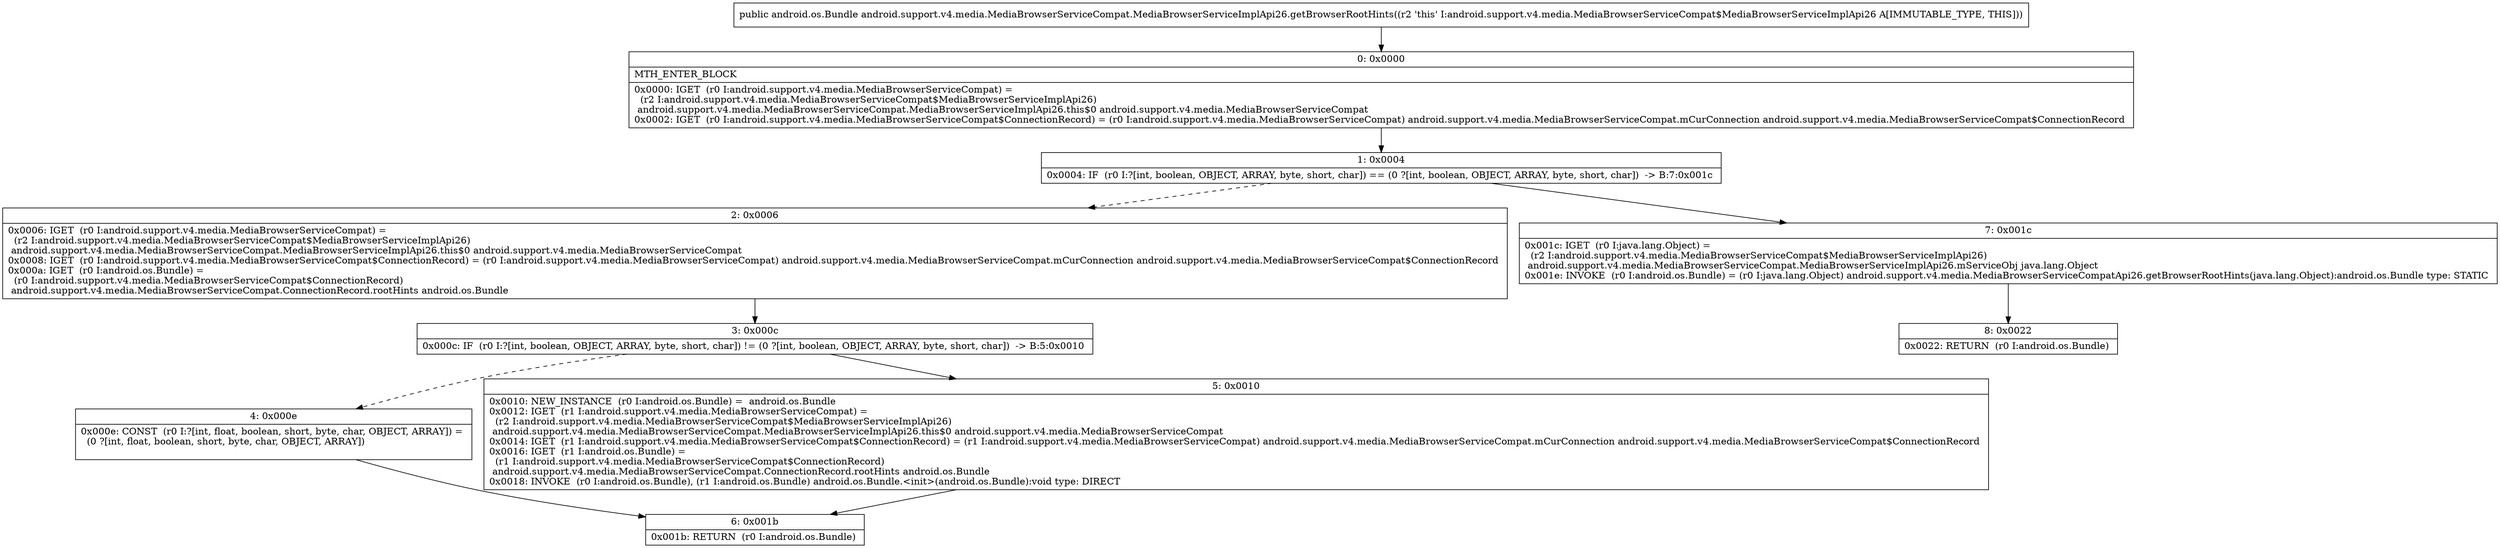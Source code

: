 digraph "CFG forandroid.support.v4.media.MediaBrowserServiceCompat.MediaBrowserServiceImplApi26.getBrowserRootHints()Landroid\/os\/Bundle;" {
Node_0 [shape=record,label="{0\:\ 0x0000|MTH_ENTER_BLOCK\l|0x0000: IGET  (r0 I:android.support.v4.media.MediaBrowserServiceCompat) = \l  (r2 I:android.support.v4.media.MediaBrowserServiceCompat$MediaBrowserServiceImplApi26)\l android.support.v4.media.MediaBrowserServiceCompat.MediaBrowserServiceImplApi26.this$0 android.support.v4.media.MediaBrowserServiceCompat \l0x0002: IGET  (r0 I:android.support.v4.media.MediaBrowserServiceCompat$ConnectionRecord) = (r0 I:android.support.v4.media.MediaBrowserServiceCompat) android.support.v4.media.MediaBrowserServiceCompat.mCurConnection android.support.v4.media.MediaBrowserServiceCompat$ConnectionRecord \l}"];
Node_1 [shape=record,label="{1\:\ 0x0004|0x0004: IF  (r0 I:?[int, boolean, OBJECT, ARRAY, byte, short, char]) == (0 ?[int, boolean, OBJECT, ARRAY, byte, short, char])  \-\> B:7:0x001c \l}"];
Node_2 [shape=record,label="{2\:\ 0x0006|0x0006: IGET  (r0 I:android.support.v4.media.MediaBrowserServiceCompat) = \l  (r2 I:android.support.v4.media.MediaBrowserServiceCompat$MediaBrowserServiceImplApi26)\l android.support.v4.media.MediaBrowserServiceCompat.MediaBrowserServiceImplApi26.this$0 android.support.v4.media.MediaBrowserServiceCompat \l0x0008: IGET  (r0 I:android.support.v4.media.MediaBrowserServiceCompat$ConnectionRecord) = (r0 I:android.support.v4.media.MediaBrowserServiceCompat) android.support.v4.media.MediaBrowserServiceCompat.mCurConnection android.support.v4.media.MediaBrowserServiceCompat$ConnectionRecord \l0x000a: IGET  (r0 I:android.os.Bundle) = \l  (r0 I:android.support.v4.media.MediaBrowserServiceCompat$ConnectionRecord)\l android.support.v4.media.MediaBrowserServiceCompat.ConnectionRecord.rootHints android.os.Bundle \l}"];
Node_3 [shape=record,label="{3\:\ 0x000c|0x000c: IF  (r0 I:?[int, boolean, OBJECT, ARRAY, byte, short, char]) != (0 ?[int, boolean, OBJECT, ARRAY, byte, short, char])  \-\> B:5:0x0010 \l}"];
Node_4 [shape=record,label="{4\:\ 0x000e|0x000e: CONST  (r0 I:?[int, float, boolean, short, byte, char, OBJECT, ARRAY]) = \l  (0 ?[int, float, boolean, short, byte, char, OBJECT, ARRAY])\l \l}"];
Node_5 [shape=record,label="{5\:\ 0x0010|0x0010: NEW_INSTANCE  (r0 I:android.os.Bundle) =  android.os.Bundle \l0x0012: IGET  (r1 I:android.support.v4.media.MediaBrowserServiceCompat) = \l  (r2 I:android.support.v4.media.MediaBrowserServiceCompat$MediaBrowserServiceImplApi26)\l android.support.v4.media.MediaBrowserServiceCompat.MediaBrowserServiceImplApi26.this$0 android.support.v4.media.MediaBrowserServiceCompat \l0x0014: IGET  (r1 I:android.support.v4.media.MediaBrowserServiceCompat$ConnectionRecord) = (r1 I:android.support.v4.media.MediaBrowserServiceCompat) android.support.v4.media.MediaBrowserServiceCompat.mCurConnection android.support.v4.media.MediaBrowserServiceCompat$ConnectionRecord \l0x0016: IGET  (r1 I:android.os.Bundle) = \l  (r1 I:android.support.v4.media.MediaBrowserServiceCompat$ConnectionRecord)\l android.support.v4.media.MediaBrowserServiceCompat.ConnectionRecord.rootHints android.os.Bundle \l0x0018: INVOKE  (r0 I:android.os.Bundle), (r1 I:android.os.Bundle) android.os.Bundle.\<init\>(android.os.Bundle):void type: DIRECT \l}"];
Node_6 [shape=record,label="{6\:\ 0x001b|0x001b: RETURN  (r0 I:android.os.Bundle) \l}"];
Node_7 [shape=record,label="{7\:\ 0x001c|0x001c: IGET  (r0 I:java.lang.Object) = \l  (r2 I:android.support.v4.media.MediaBrowserServiceCompat$MediaBrowserServiceImplApi26)\l android.support.v4.media.MediaBrowserServiceCompat.MediaBrowserServiceImplApi26.mServiceObj java.lang.Object \l0x001e: INVOKE  (r0 I:android.os.Bundle) = (r0 I:java.lang.Object) android.support.v4.media.MediaBrowserServiceCompatApi26.getBrowserRootHints(java.lang.Object):android.os.Bundle type: STATIC \l}"];
Node_8 [shape=record,label="{8\:\ 0x0022|0x0022: RETURN  (r0 I:android.os.Bundle) \l}"];
MethodNode[shape=record,label="{public android.os.Bundle android.support.v4.media.MediaBrowserServiceCompat.MediaBrowserServiceImplApi26.getBrowserRootHints((r2 'this' I:android.support.v4.media.MediaBrowserServiceCompat$MediaBrowserServiceImplApi26 A[IMMUTABLE_TYPE, THIS])) }"];
MethodNode -> Node_0;
Node_0 -> Node_1;
Node_1 -> Node_2[style=dashed];
Node_1 -> Node_7;
Node_2 -> Node_3;
Node_3 -> Node_4[style=dashed];
Node_3 -> Node_5;
Node_4 -> Node_6;
Node_5 -> Node_6;
Node_7 -> Node_8;
}


